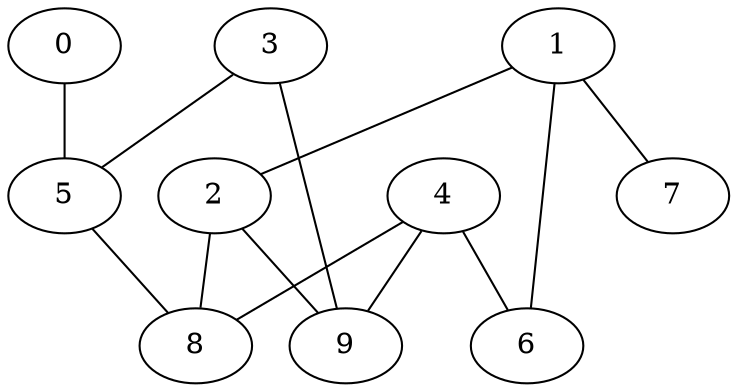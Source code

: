 graph G {
   0 -- 5
   1 -- 2
   1 -- 7
   1 -- 6
   2 -- 9
   2 -- 8
   3 -- 9
   3 -- 5
   4 -- 9
   4 -- 6
   4 -- 8
   5 -- 8
}

